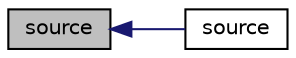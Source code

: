 digraph "source"
{
  bgcolor="transparent";
  edge [fontname="Helvetica",fontsize="10",labelfontname="Helvetica",labelfontsize="10"];
  node [fontname="Helvetica",fontsize="10",shape=record];
  rankdir="LR";
  Node1 [label="source",height=0.2,width=0.4,color="black", fillcolor="grey75", style="filled" fontcolor="black"];
  Node1 -> Node2 [dir="back",color="midnightblue",fontsize="10",style="solid",fontname="Helvetica"];
  Node2 [label="source",height=0.2,width=0.4,color="black",URL="$classFoam_1_1fv_1_1optionList.html#af67fa25b4767e7a806f54b6dc5ac9788"];
}
